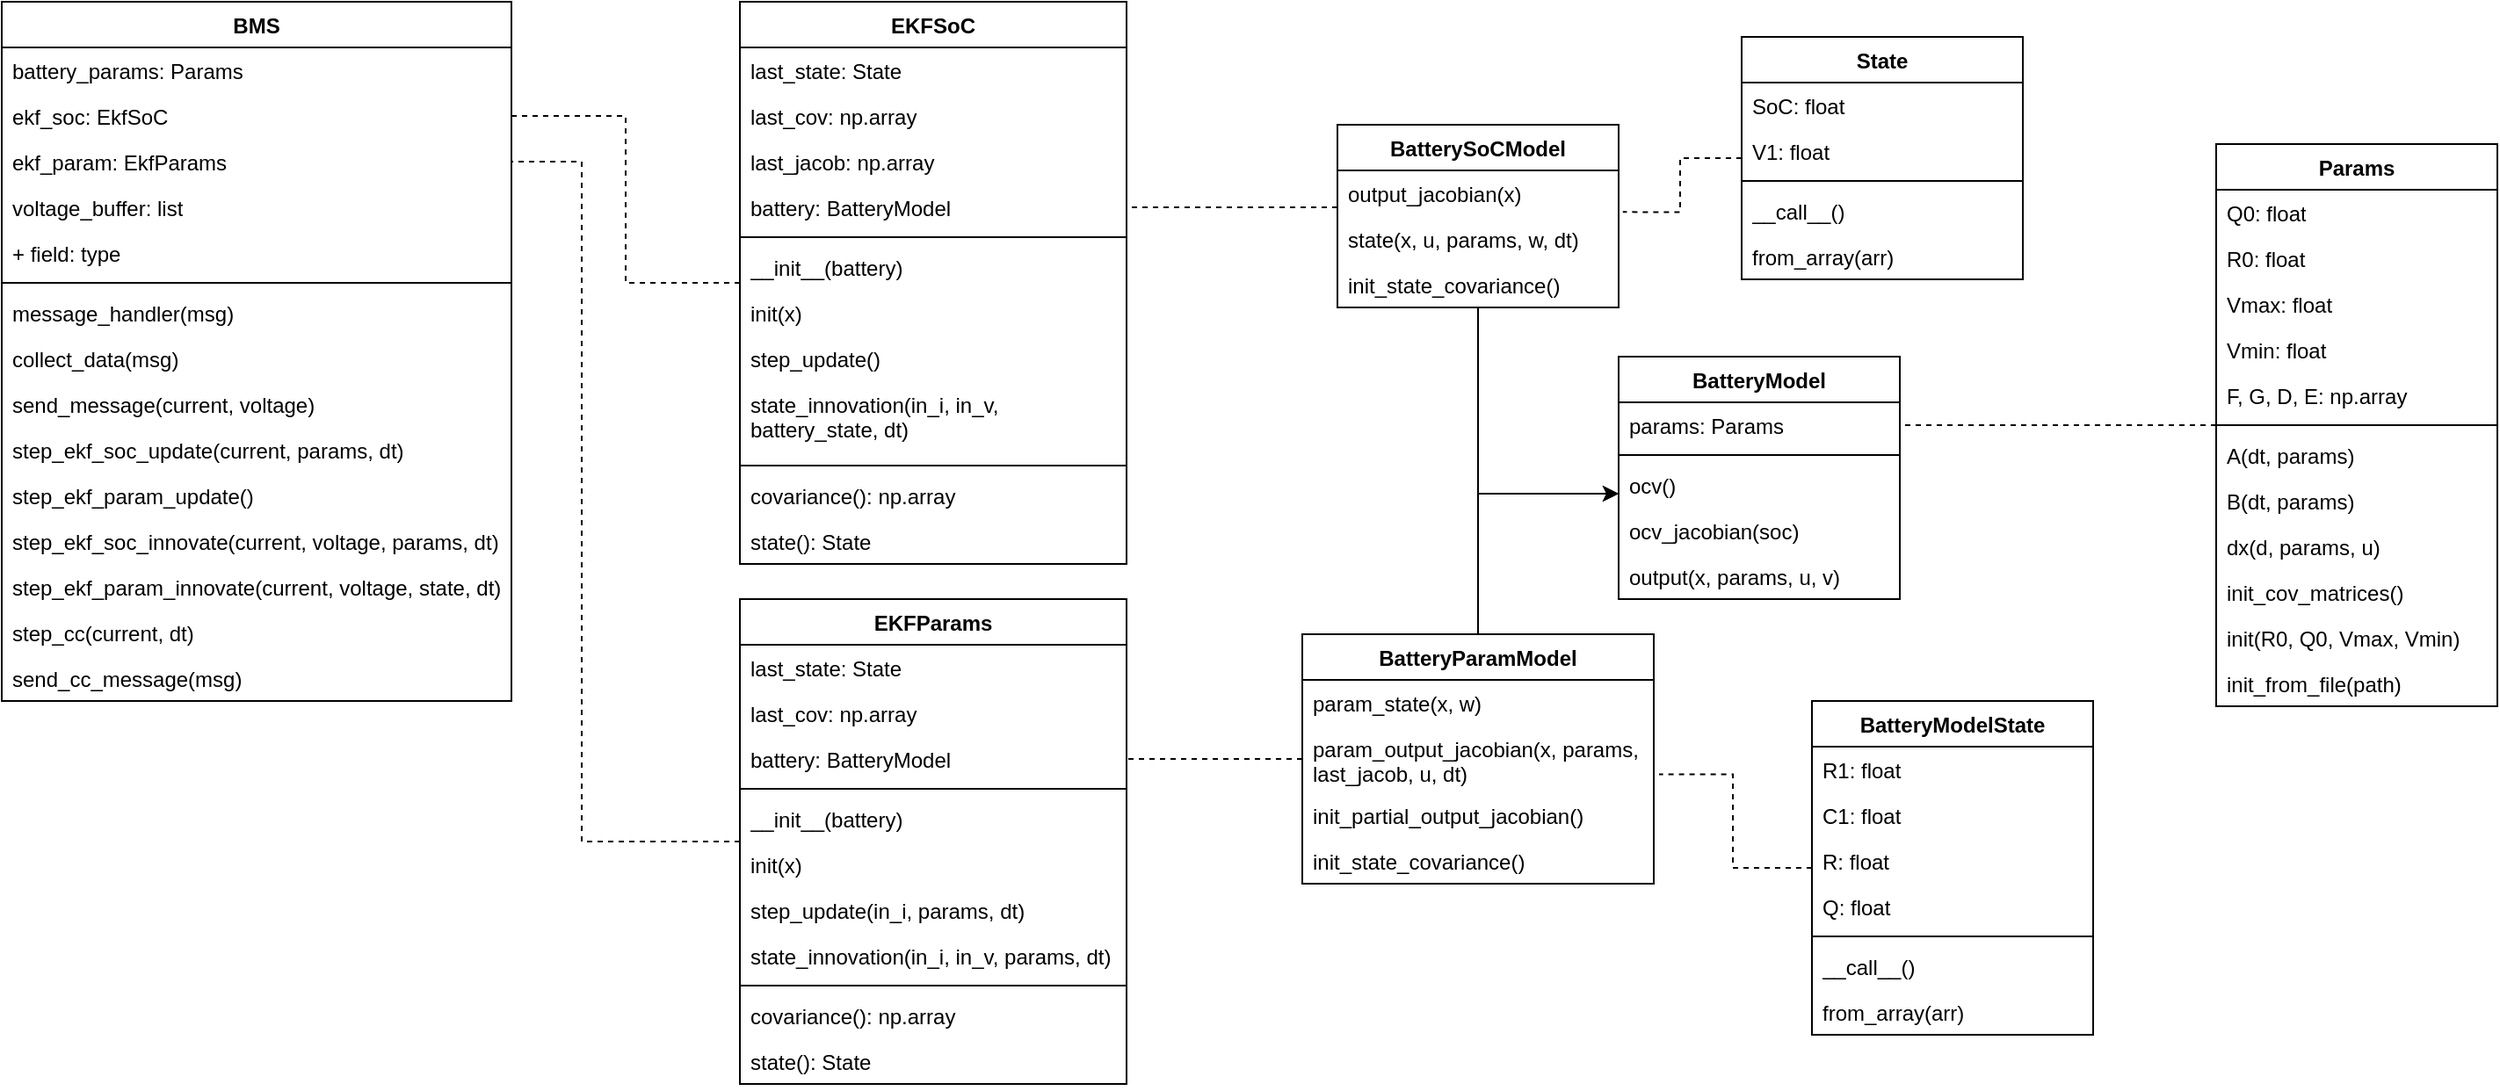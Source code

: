 <mxfile version="26.2.14">
  <diagram name="Page-1" id="fJoLSbzVzuPyjXQjWMMF">
    <mxGraphModel dx="1795" dy="1295" grid="1" gridSize="10" guides="1" tooltips="1" connect="1" arrows="1" fold="1" page="1" pageScale="1" pageWidth="850" pageHeight="1100" math="0" shadow="0">
      <root>
        <mxCell id="0" />
        <mxCell id="1" parent="0" />
        <mxCell id="P4MXg1x9MRBBALhOZFrp-12" value="BMS" style="swimlane;fontStyle=1;align=center;verticalAlign=top;childLayout=stackLayout;horizontal=1;startSize=26;horizontalStack=0;resizeParent=1;resizeParentMax=0;resizeLast=0;collapsible=1;marginBottom=0;whiteSpace=wrap;html=1;" vertex="1" parent="1">
          <mxGeometry x="40" y="40" width="290" height="398" as="geometry" />
        </mxCell>
        <mxCell id="P4MXg1x9MRBBALhOZFrp-13" value="battery_params: Params" style="text;strokeColor=none;fillColor=none;align=left;verticalAlign=top;spacingLeft=4;spacingRight=4;overflow=hidden;rotatable=0;points=[[0,0.5],[1,0.5]];portConstraint=eastwest;whiteSpace=wrap;html=1;" vertex="1" parent="P4MXg1x9MRBBALhOZFrp-12">
          <mxGeometry y="26" width="290" height="26" as="geometry" />
        </mxCell>
        <mxCell id="P4MXg1x9MRBBALhOZFrp-23" value="ekf_soc: EkfSoC" style="text;strokeColor=none;fillColor=none;align=left;verticalAlign=top;spacingLeft=4;spacingRight=4;overflow=hidden;rotatable=0;points=[[0,0.5],[1,0.5]];portConstraint=eastwest;whiteSpace=wrap;html=1;" vertex="1" parent="P4MXg1x9MRBBALhOZFrp-12">
          <mxGeometry y="52" width="290" height="26" as="geometry" />
        </mxCell>
        <mxCell id="P4MXg1x9MRBBALhOZFrp-22" value="ekf_param: EkfParams" style="text;strokeColor=none;fillColor=none;align=left;verticalAlign=top;spacingLeft=4;spacingRight=4;overflow=hidden;rotatable=0;points=[[0,0.5],[1,0.5]];portConstraint=eastwest;whiteSpace=wrap;html=1;" vertex="1" parent="P4MXg1x9MRBBALhOZFrp-12">
          <mxGeometry y="78" width="290" height="26" as="geometry" />
        </mxCell>
        <mxCell id="P4MXg1x9MRBBALhOZFrp-24" value="voltage_buffer: list" style="text;strokeColor=none;fillColor=none;align=left;verticalAlign=top;spacingLeft=4;spacingRight=4;overflow=hidden;rotatable=0;points=[[0,0.5],[1,0.5]];portConstraint=eastwest;whiteSpace=wrap;html=1;" vertex="1" parent="P4MXg1x9MRBBALhOZFrp-12">
          <mxGeometry y="104" width="290" height="26" as="geometry" />
        </mxCell>
        <mxCell id="P4MXg1x9MRBBALhOZFrp-25" value="+ field: type" style="text;strokeColor=none;fillColor=none;align=left;verticalAlign=top;spacingLeft=4;spacingRight=4;overflow=hidden;rotatable=0;points=[[0,0.5],[1,0.5]];portConstraint=eastwest;whiteSpace=wrap;html=1;" vertex="1" parent="P4MXg1x9MRBBALhOZFrp-12">
          <mxGeometry y="130" width="290" height="26" as="geometry" />
        </mxCell>
        <mxCell id="P4MXg1x9MRBBALhOZFrp-14" value="" style="line;strokeWidth=1;fillColor=none;align=left;verticalAlign=middle;spacingTop=-1;spacingLeft=3;spacingRight=3;rotatable=0;labelPosition=right;points=[];portConstraint=eastwest;strokeColor=inherit;" vertex="1" parent="P4MXg1x9MRBBALhOZFrp-12">
          <mxGeometry y="156" width="290" height="8" as="geometry" />
        </mxCell>
        <mxCell id="P4MXg1x9MRBBALhOZFrp-15" value="message_handler(msg) " style="text;strokeColor=none;fillColor=none;align=left;verticalAlign=top;spacingLeft=4;spacingRight=4;overflow=hidden;rotatable=0;points=[[0,0.5],[1,0.5]];portConstraint=eastwest;whiteSpace=wrap;html=1;" vertex="1" parent="P4MXg1x9MRBBALhOZFrp-12">
          <mxGeometry y="164" width="290" height="26" as="geometry" />
        </mxCell>
        <mxCell id="P4MXg1x9MRBBALhOZFrp-16" value="collect_data(msg)" style="text;strokeColor=none;fillColor=none;align=left;verticalAlign=top;spacingLeft=4;spacingRight=4;overflow=hidden;rotatable=0;points=[[0,0.5],[1,0.5]];portConstraint=eastwest;whiteSpace=wrap;html=1;" vertex="1" parent="P4MXg1x9MRBBALhOZFrp-12">
          <mxGeometry y="190" width="290" height="26" as="geometry" />
        </mxCell>
        <mxCell id="P4MXg1x9MRBBALhOZFrp-17" value="send_message(current, voltage)" style="text;strokeColor=none;fillColor=none;align=left;verticalAlign=top;spacingLeft=4;spacingRight=4;overflow=hidden;rotatable=0;points=[[0,0.5],[1,0.5]];portConstraint=eastwest;whiteSpace=wrap;html=1;" vertex="1" parent="P4MXg1x9MRBBALhOZFrp-12">
          <mxGeometry y="216" width="290" height="26" as="geometry" />
        </mxCell>
        <mxCell id="P4MXg1x9MRBBALhOZFrp-18" value="step_ekf_soc_update(current, params, dt)" style="text;strokeColor=none;fillColor=none;align=left;verticalAlign=top;spacingLeft=4;spacingRight=4;overflow=hidden;rotatable=0;points=[[0,0.5],[1,0.5]];portConstraint=eastwest;whiteSpace=wrap;html=1;" vertex="1" parent="P4MXg1x9MRBBALhOZFrp-12">
          <mxGeometry y="242" width="290" height="26" as="geometry" />
        </mxCell>
        <mxCell id="P4MXg1x9MRBBALhOZFrp-26" value="step_ekf_param_update()" style="text;strokeColor=none;fillColor=none;align=left;verticalAlign=top;spacingLeft=4;spacingRight=4;overflow=hidden;rotatable=0;points=[[0,0.5],[1,0.5]];portConstraint=eastwest;whiteSpace=wrap;html=1;" vertex="1" parent="P4MXg1x9MRBBALhOZFrp-12">
          <mxGeometry y="268" width="290" height="26" as="geometry" />
        </mxCell>
        <mxCell id="P4MXg1x9MRBBALhOZFrp-27" value="step_ekf_soc_innovate(current, voltage, params, dt)" style="text;strokeColor=none;fillColor=none;align=left;verticalAlign=top;spacingLeft=4;spacingRight=4;overflow=hidden;rotatable=0;points=[[0,0.5],[1,0.5]];portConstraint=eastwest;whiteSpace=wrap;html=1;" vertex="1" parent="P4MXg1x9MRBBALhOZFrp-12">
          <mxGeometry y="294" width="290" height="26" as="geometry" />
        </mxCell>
        <mxCell id="P4MXg1x9MRBBALhOZFrp-28" value="step_ekf_param_innovate(current, voltage, state, dt)" style="text;strokeColor=none;fillColor=none;align=left;verticalAlign=top;spacingLeft=4;spacingRight=4;overflow=hidden;rotatable=0;points=[[0,0.5],[1,0.5]];portConstraint=eastwest;whiteSpace=wrap;html=1;" vertex="1" parent="P4MXg1x9MRBBALhOZFrp-12">
          <mxGeometry y="320" width="290" height="26" as="geometry" />
        </mxCell>
        <mxCell id="P4MXg1x9MRBBALhOZFrp-29" value="step_cc(current, dt)" style="text;strokeColor=none;fillColor=none;align=left;verticalAlign=top;spacingLeft=4;spacingRight=4;overflow=hidden;rotatable=0;points=[[0,0.5],[1,0.5]];portConstraint=eastwest;whiteSpace=wrap;html=1;" vertex="1" parent="P4MXg1x9MRBBALhOZFrp-12">
          <mxGeometry y="346" width="290" height="26" as="geometry" />
        </mxCell>
        <mxCell id="P4MXg1x9MRBBALhOZFrp-30" value="send_cc_message(msg)" style="text;strokeColor=none;fillColor=none;align=left;verticalAlign=top;spacingLeft=4;spacingRight=4;overflow=hidden;rotatable=0;points=[[0,0.5],[1,0.5]];portConstraint=eastwest;whiteSpace=wrap;html=1;" vertex="1" parent="P4MXg1x9MRBBALhOZFrp-12">
          <mxGeometry y="372" width="290" height="26" as="geometry" />
        </mxCell>
        <mxCell id="P4MXg1x9MRBBALhOZFrp-132" style="edgeStyle=orthogonalEdgeStyle;rounded=0;orthogonalLoop=1;jettySize=auto;html=1;entryX=1;entryY=0.5;entryDx=0;entryDy=0;endArrow=none;startFill=0;dashed=1;" edge="1" parent="1" source="P4MXg1x9MRBBALhOZFrp-31" target="P4MXg1x9MRBBALhOZFrp-22">
          <mxGeometry relative="1" as="geometry">
            <Array as="points">
              <mxPoint x="370" y="518" />
              <mxPoint x="370" y="131" />
            </Array>
          </mxGeometry>
        </mxCell>
        <mxCell id="P4MXg1x9MRBBALhOZFrp-31" value="EKFParams" style="swimlane;fontStyle=1;align=center;verticalAlign=top;childLayout=stackLayout;horizontal=1;startSize=26;horizontalStack=0;resizeParent=1;resizeParentMax=0;resizeLast=0;collapsible=1;marginBottom=0;whiteSpace=wrap;html=1;" vertex="1" parent="1">
          <mxGeometry x="460" y="380" width="220" height="276" as="geometry" />
        </mxCell>
        <mxCell id="P4MXg1x9MRBBALhOZFrp-32" value="last_state: State" style="text;strokeColor=none;fillColor=none;align=left;verticalAlign=top;spacingLeft=4;spacingRight=4;overflow=hidden;rotatable=0;points=[[0,0.5],[1,0.5]];portConstraint=eastwest;whiteSpace=wrap;html=1;" vertex="1" parent="P4MXg1x9MRBBALhOZFrp-31">
          <mxGeometry y="26" width="220" height="26" as="geometry" />
        </mxCell>
        <mxCell id="P4MXg1x9MRBBALhOZFrp-35" value="last_cov: np.array" style="text;strokeColor=none;fillColor=none;align=left;verticalAlign=top;spacingLeft=4;spacingRight=4;overflow=hidden;rotatable=0;points=[[0,0.5],[1,0.5]];portConstraint=eastwest;whiteSpace=wrap;html=1;" vertex="1" parent="P4MXg1x9MRBBALhOZFrp-31">
          <mxGeometry y="52" width="220" height="26" as="geometry" />
        </mxCell>
        <mxCell id="P4MXg1x9MRBBALhOZFrp-37" value="battery: BatteryModel" style="text;strokeColor=none;fillColor=none;align=left;verticalAlign=top;spacingLeft=4;spacingRight=4;overflow=hidden;rotatable=0;points=[[0,0.5],[1,0.5]];portConstraint=eastwest;whiteSpace=wrap;html=1;" vertex="1" parent="P4MXg1x9MRBBALhOZFrp-31">
          <mxGeometry y="78" width="220" height="26" as="geometry" />
        </mxCell>
        <mxCell id="P4MXg1x9MRBBALhOZFrp-33" value="" style="line;strokeWidth=1;fillColor=none;align=left;verticalAlign=middle;spacingTop=-1;spacingLeft=3;spacingRight=3;rotatable=0;labelPosition=right;points=[];portConstraint=eastwest;strokeColor=inherit;" vertex="1" parent="P4MXg1x9MRBBALhOZFrp-31">
          <mxGeometry y="104" width="220" height="8" as="geometry" />
        </mxCell>
        <mxCell id="P4MXg1x9MRBBALhOZFrp-34" value="__init__(battery)" style="text;strokeColor=none;fillColor=none;align=left;verticalAlign=top;spacingLeft=4;spacingRight=4;overflow=hidden;rotatable=0;points=[[0,0.5],[1,0.5]];portConstraint=eastwest;whiteSpace=wrap;html=1;" vertex="1" parent="P4MXg1x9MRBBALhOZFrp-31">
          <mxGeometry y="112" width="220" height="26" as="geometry" />
        </mxCell>
        <mxCell id="P4MXg1x9MRBBALhOZFrp-38" value="init(x)" style="text;strokeColor=none;fillColor=none;align=left;verticalAlign=top;spacingLeft=4;spacingRight=4;overflow=hidden;rotatable=0;points=[[0,0.5],[1,0.5]];portConstraint=eastwest;whiteSpace=wrap;html=1;" vertex="1" parent="P4MXg1x9MRBBALhOZFrp-31">
          <mxGeometry y="138" width="220" height="26" as="geometry" />
        </mxCell>
        <mxCell id="P4MXg1x9MRBBALhOZFrp-39" value="step_update(in_i, params, dt) " style="text;strokeColor=none;fillColor=none;align=left;verticalAlign=top;spacingLeft=4;spacingRight=4;overflow=hidden;rotatable=0;points=[[0,0.5],[1,0.5]];portConstraint=eastwest;whiteSpace=wrap;html=1;" vertex="1" parent="P4MXg1x9MRBBALhOZFrp-31">
          <mxGeometry y="164" width="220" height="26" as="geometry" />
        </mxCell>
        <mxCell id="P4MXg1x9MRBBALhOZFrp-40" value="state_innovation(in_i, in_v, params, dt)" style="text;strokeColor=none;fillColor=none;align=left;verticalAlign=top;spacingLeft=4;spacingRight=4;overflow=hidden;rotatable=0;points=[[0,0.5],[1,0.5]];portConstraint=eastwest;whiteSpace=wrap;html=1;" vertex="1" parent="P4MXg1x9MRBBALhOZFrp-31">
          <mxGeometry y="190" width="220" height="26" as="geometry" />
        </mxCell>
        <mxCell id="P4MXg1x9MRBBALhOZFrp-51" value="" style="line;strokeWidth=1;fillColor=none;align=left;verticalAlign=middle;spacingTop=-1;spacingLeft=3;spacingRight=3;rotatable=0;labelPosition=right;points=[];portConstraint=eastwest;strokeColor=inherit;" vertex="1" parent="P4MXg1x9MRBBALhOZFrp-31">
          <mxGeometry y="216" width="220" height="8" as="geometry" />
        </mxCell>
        <mxCell id="P4MXg1x9MRBBALhOZFrp-52" value="covariance(): np.array" style="text;strokeColor=none;fillColor=none;align=left;verticalAlign=top;spacingLeft=4;spacingRight=4;overflow=hidden;rotatable=0;points=[[0,0.5],[1,0.5]];portConstraint=eastwest;whiteSpace=wrap;html=1;" vertex="1" parent="P4MXg1x9MRBBALhOZFrp-31">
          <mxGeometry y="224" width="220" height="26" as="geometry" />
        </mxCell>
        <mxCell id="P4MXg1x9MRBBALhOZFrp-53" value="state(): State" style="text;strokeColor=none;fillColor=none;align=left;verticalAlign=top;spacingLeft=4;spacingRight=4;overflow=hidden;rotatable=0;points=[[0,0.5],[1,0.5]];portConstraint=eastwest;whiteSpace=wrap;html=1;" vertex="1" parent="P4MXg1x9MRBBALhOZFrp-31">
          <mxGeometry y="250" width="220" height="26" as="geometry" />
        </mxCell>
        <mxCell id="P4MXg1x9MRBBALhOZFrp-131" style="edgeStyle=orthogonalEdgeStyle;rounded=0;orthogonalLoop=1;jettySize=auto;html=1;endArrow=none;startFill=0;dashed=1;" edge="1" parent="1" source="P4MXg1x9MRBBALhOZFrp-54" target="P4MXg1x9MRBBALhOZFrp-23">
          <mxGeometry relative="1" as="geometry" />
        </mxCell>
        <mxCell id="P4MXg1x9MRBBALhOZFrp-54" value="EKFSoC" style="swimlane;fontStyle=1;align=center;verticalAlign=top;childLayout=stackLayout;horizontal=1;startSize=26;horizontalStack=0;resizeParent=1;resizeParentMax=0;resizeLast=0;collapsible=1;marginBottom=0;whiteSpace=wrap;html=1;" vertex="1" parent="1">
          <mxGeometry x="460" y="40" width="220" height="320" as="geometry" />
        </mxCell>
        <mxCell id="P4MXg1x9MRBBALhOZFrp-55" value="last_state: State" style="text;strokeColor=none;fillColor=none;align=left;verticalAlign=top;spacingLeft=4;spacingRight=4;overflow=hidden;rotatable=0;points=[[0,0.5],[1,0.5]];portConstraint=eastwest;whiteSpace=wrap;html=1;" vertex="1" parent="P4MXg1x9MRBBALhOZFrp-54">
          <mxGeometry y="26" width="220" height="26" as="geometry" />
        </mxCell>
        <mxCell id="P4MXg1x9MRBBALhOZFrp-56" value="last_cov: np.array" style="text;strokeColor=none;fillColor=none;align=left;verticalAlign=top;spacingLeft=4;spacingRight=4;overflow=hidden;rotatable=0;points=[[0,0.5],[1,0.5]];portConstraint=eastwest;whiteSpace=wrap;html=1;" vertex="1" parent="P4MXg1x9MRBBALhOZFrp-54">
          <mxGeometry y="52" width="220" height="26" as="geometry" />
        </mxCell>
        <mxCell id="P4MXg1x9MRBBALhOZFrp-66" value="last_jacob: np.array" style="text;strokeColor=none;fillColor=none;align=left;verticalAlign=top;spacingLeft=4;spacingRight=4;overflow=hidden;rotatable=0;points=[[0,0.5],[1,0.5]];portConstraint=eastwest;whiteSpace=wrap;html=1;" vertex="1" parent="P4MXg1x9MRBBALhOZFrp-54">
          <mxGeometry y="78" width="220" height="26" as="geometry" />
        </mxCell>
        <mxCell id="P4MXg1x9MRBBALhOZFrp-57" value="battery: BatteryModel" style="text;strokeColor=none;fillColor=none;align=left;verticalAlign=top;spacingLeft=4;spacingRight=4;overflow=hidden;rotatable=0;points=[[0,0.5],[1,0.5]];portConstraint=eastwest;whiteSpace=wrap;html=1;" vertex="1" parent="P4MXg1x9MRBBALhOZFrp-54">
          <mxGeometry y="104" width="220" height="26" as="geometry" />
        </mxCell>
        <mxCell id="P4MXg1x9MRBBALhOZFrp-58" value="" style="line;strokeWidth=1;fillColor=none;align=left;verticalAlign=middle;spacingTop=-1;spacingLeft=3;spacingRight=3;rotatable=0;labelPosition=right;points=[];portConstraint=eastwest;strokeColor=inherit;" vertex="1" parent="P4MXg1x9MRBBALhOZFrp-54">
          <mxGeometry y="130" width="220" height="8" as="geometry" />
        </mxCell>
        <mxCell id="P4MXg1x9MRBBALhOZFrp-59" value="__init__(battery)" style="text;strokeColor=none;fillColor=none;align=left;verticalAlign=top;spacingLeft=4;spacingRight=4;overflow=hidden;rotatable=0;points=[[0,0.5],[1,0.5]];portConstraint=eastwest;whiteSpace=wrap;html=1;" vertex="1" parent="P4MXg1x9MRBBALhOZFrp-54">
          <mxGeometry y="138" width="220" height="26" as="geometry" />
        </mxCell>
        <mxCell id="P4MXg1x9MRBBALhOZFrp-60" value="init(x)" style="text;strokeColor=none;fillColor=none;align=left;verticalAlign=top;spacingLeft=4;spacingRight=4;overflow=hidden;rotatable=0;points=[[0,0.5],[1,0.5]];portConstraint=eastwest;whiteSpace=wrap;html=1;" vertex="1" parent="P4MXg1x9MRBBALhOZFrp-54">
          <mxGeometry y="164" width="220" height="26" as="geometry" />
        </mxCell>
        <mxCell id="P4MXg1x9MRBBALhOZFrp-61" value="step_update() " style="text;strokeColor=none;fillColor=none;align=left;verticalAlign=top;spacingLeft=4;spacingRight=4;overflow=hidden;rotatable=0;points=[[0,0.5],[1,0.5]];portConstraint=eastwest;whiteSpace=wrap;html=1;" vertex="1" parent="P4MXg1x9MRBBALhOZFrp-54">
          <mxGeometry y="190" width="220" height="26" as="geometry" />
        </mxCell>
        <mxCell id="P4MXg1x9MRBBALhOZFrp-62" value="state_innovation(in_i, in_v, battery_state, dt)" style="text;strokeColor=none;fillColor=none;align=left;verticalAlign=top;spacingLeft=4;spacingRight=4;overflow=hidden;rotatable=0;points=[[0,0.5],[1,0.5]];portConstraint=eastwest;whiteSpace=wrap;html=1;" vertex="1" parent="P4MXg1x9MRBBALhOZFrp-54">
          <mxGeometry y="216" width="220" height="44" as="geometry" />
        </mxCell>
        <mxCell id="P4MXg1x9MRBBALhOZFrp-63" value="" style="line;strokeWidth=1;fillColor=none;align=left;verticalAlign=middle;spacingTop=-1;spacingLeft=3;spacingRight=3;rotatable=0;labelPosition=right;points=[];portConstraint=eastwest;strokeColor=inherit;" vertex="1" parent="P4MXg1x9MRBBALhOZFrp-54">
          <mxGeometry y="260" width="220" height="8" as="geometry" />
        </mxCell>
        <mxCell id="P4MXg1x9MRBBALhOZFrp-64" value="covariance(): np.array" style="text;strokeColor=none;fillColor=none;align=left;verticalAlign=top;spacingLeft=4;spacingRight=4;overflow=hidden;rotatable=0;points=[[0,0.5],[1,0.5]];portConstraint=eastwest;whiteSpace=wrap;html=1;" vertex="1" parent="P4MXg1x9MRBBALhOZFrp-54">
          <mxGeometry y="268" width="220" height="26" as="geometry" />
        </mxCell>
        <mxCell id="P4MXg1x9MRBBALhOZFrp-65" value="state(): State" style="text;strokeColor=none;fillColor=none;align=left;verticalAlign=top;spacingLeft=4;spacingRight=4;overflow=hidden;rotatable=0;points=[[0,0.5],[1,0.5]];portConstraint=eastwest;whiteSpace=wrap;html=1;" vertex="1" parent="P4MXg1x9MRBBALhOZFrp-54">
          <mxGeometry y="294" width="220" height="26" as="geometry" />
        </mxCell>
        <mxCell id="P4MXg1x9MRBBALhOZFrp-135" style="edgeStyle=orthogonalEdgeStyle;rounded=0;orthogonalLoop=1;jettySize=auto;html=1;entryX=1;entryY=0.5;entryDx=0;entryDy=0;dashed=1;endArrow=none;startFill=0;" edge="1" parent="1" source="P4MXg1x9MRBBALhOZFrp-67" target="P4MXg1x9MRBBALhOZFrp-57">
          <mxGeometry relative="1" as="geometry">
            <Array as="points">
              <mxPoint x="850" y="157" />
              <mxPoint x="850" y="157" />
            </Array>
          </mxGeometry>
        </mxCell>
        <mxCell id="P4MXg1x9MRBBALhOZFrp-67" value="BatterySoCModel" style="swimlane;fontStyle=1;align=center;verticalAlign=top;childLayout=stackLayout;horizontal=1;startSize=26;horizontalStack=0;resizeParent=1;resizeParentMax=0;resizeLast=0;collapsible=1;marginBottom=0;whiteSpace=wrap;html=1;" vertex="1" parent="1">
          <mxGeometry x="800" y="110" width="160" height="104" as="geometry" />
        </mxCell>
        <mxCell id="P4MXg1x9MRBBALhOZFrp-73" value="output_jacobian(x)" style="text;strokeColor=none;fillColor=none;align=left;verticalAlign=top;spacingLeft=4;spacingRight=4;overflow=hidden;rotatable=0;points=[[0,0.5],[1,0.5]];portConstraint=eastwest;whiteSpace=wrap;html=1;" vertex="1" parent="P4MXg1x9MRBBALhOZFrp-67">
          <mxGeometry y="26" width="160" height="26" as="geometry" />
        </mxCell>
        <mxCell id="P4MXg1x9MRBBALhOZFrp-74" value="state(x, u, params, w, dt)" style="text;strokeColor=none;fillColor=none;align=left;verticalAlign=top;spacingLeft=4;spacingRight=4;overflow=hidden;rotatable=0;points=[[0,0.5],[1,0.5]];portConstraint=eastwest;whiteSpace=wrap;html=1;" vertex="1" parent="P4MXg1x9MRBBALhOZFrp-67">
          <mxGeometry y="52" width="160" height="26" as="geometry" />
        </mxCell>
        <mxCell id="P4MXg1x9MRBBALhOZFrp-75" value="init_state_covariance()" style="text;strokeColor=none;fillColor=none;align=left;verticalAlign=top;spacingLeft=4;spacingRight=4;overflow=hidden;rotatable=0;points=[[0,0.5],[1,0.5]];portConstraint=eastwest;whiteSpace=wrap;html=1;" vertex="1" parent="P4MXg1x9MRBBALhOZFrp-67">
          <mxGeometry y="78" width="160" height="26" as="geometry" />
        </mxCell>
        <mxCell id="P4MXg1x9MRBBALhOZFrp-77" value="BatteryParamModel" style="swimlane;fontStyle=1;align=center;verticalAlign=top;childLayout=stackLayout;horizontal=1;startSize=26;horizontalStack=0;resizeParent=1;resizeParentMax=0;resizeLast=0;collapsible=1;marginBottom=0;whiteSpace=wrap;html=1;" vertex="1" parent="1">
          <mxGeometry x="780" y="400" width="200" height="142" as="geometry" />
        </mxCell>
        <mxCell id="P4MXg1x9MRBBALhOZFrp-80" value="param_state(x, w)" style="text;strokeColor=none;fillColor=none;align=left;verticalAlign=top;spacingLeft=4;spacingRight=4;overflow=hidden;rotatable=0;points=[[0,0.5],[1,0.5]];portConstraint=eastwest;whiteSpace=wrap;html=1;" vertex="1" parent="P4MXg1x9MRBBALhOZFrp-77">
          <mxGeometry y="26" width="200" height="26" as="geometry" />
        </mxCell>
        <mxCell id="P4MXg1x9MRBBALhOZFrp-81" value="param_output_jacobian(x, params, last_jacob, u, dt)" style="text;strokeColor=none;fillColor=none;align=left;verticalAlign=top;spacingLeft=4;spacingRight=4;overflow=hidden;rotatable=0;points=[[0,0.5],[1,0.5]];portConstraint=eastwest;whiteSpace=wrap;html=1;" vertex="1" parent="P4MXg1x9MRBBALhOZFrp-77">
          <mxGeometry y="52" width="200" height="38" as="geometry" />
        </mxCell>
        <mxCell id="P4MXg1x9MRBBALhOZFrp-85" value="init_partial_output_jacobian()" style="text;strokeColor=none;fillColor=none;align=left;verticalAlign=top;spacingLeft=4;spacingRight=4;overflow=hidden;rotatable=0;points=[[0,0.5],[1,0.5]];portConstraint=eastwest;whiteSpace=wrap;html=1;" vertex="1" parent="P4MXg1x9MRBBALhOZFrp-77">
          <mxGeometry y="90" width="200" height="26" as="geometry" />
        </mxCell>
        <mxCell id="P4MXg1x9MRBBALhOZFrp-86" value="init_state_covariance()" style="text;strokeColor=none;fillColor=none;align=left;verticalAlign=top;spacingLeft=4;spacingRight=4;overflow=hidden;rotatable=0;points=[[0,0.5],[1,0.5]];portConstraint=eastwest;whiteSpace=wrap;html=1;" vertex="1" parent="P4MXg1x9MRBBALhOZFrp-77">
          <mxGeometry y="116" width="200" height="26" as="geometry" />
        </mxCell>
        <mxCell id="P4MXg1x9MRBBALhOZFrp-138" style="edgeStyle=orthogonalEdgeStyle;rounded=0;orthogonalLoop=1;jettySize=auto;html=1;endArrow=none;endFill=1;startFill=1;startArrow=classic;" edge="1" parent="1" source="P4MXg1x9MRBBALhOZFrp-87" target="P4MXg1x9MRBBALhOZFrp-67">
          <mxGeometry relative="1" as="geometry">
            <Array as="points">
              <mxPoint x="880" y="320" />
            </Array>
          </mxGeometry>
        </mxCell>
        <mxCell id="P4MXg1x9MRBBALhOZFrp-139" style="edgeStyle=orthogonalEdgeStyle;rounded=0;orthogonalLoop=1;jettySize=auto;html=1;entryX=0.5;entryY=0;entryDx=0;entryDy=0;endArrow=none;startFill=1;startArrow=classic;" edge="1" parent="1" source="P4MXg1x9MRBBALhOZFrp-87" target="P4MXg1x9MRBBALhOZFrp-77">
          <mxGeometry relative="1" as="geometry">
            <Array as="points">
              <mxPoint x="880" y="320" />
            </Array>
          </mxGeometry>
        </mxCell>
        <mxCell id="P4MXg1x9MRBBALhOZFrp-87" value="BatteryModel" style="swimlane;fontStyle=1;align=center;verticalAlign=top;childLayout=stackLayout;horizontal=1;startSize=26;horizontalStack=0;resizeParent=1;resizeParentMax=0;resizeLast=0;collapsible=1;marginBottom=0;whiteSpace=wrap;html=1;" vertex="1" parent="1">
          <mxGeometry x="960" y="242" width="160" height="138" as="geometry" />
        </mxCell>
        <mxCell id="P4MXg1x9MRBBALhOZFrp-88" value="params: Params" style="text;strokeColor=none;fillColor=none;align=left;verticalAlign=top;spacingLeft=4;spacingRight=4;overflow=hidden;rotatable=0;points=[[0,0.5],[1,0.5]];portConstraint=eastwest;whiteSpace=wrap;html=1;" vertex="1" parent="P4MXg1x9MRBBALhOZFrp-87">
          <mxGeometry y="26" width="160" height="26" as="geometry" />
        </mxCell>
        <mxCell id="P4MXg1x9MRBBALhOZFrp-89" value="" style="line;strokeWidth=1;fillColor=none;align=left;verticalAlign=middle;spacingTop=-1;spacingLeft=3;spacingRight=3;rotatable=0;labelPosition=right;points=[];portConstraint=eastwest;strokeColor=inherit;" vertex="1" parent="P4MXg1x9MRBBALhOZFrp-87">
          <mxGeometry y="52" width="160" height="8" as="geometry" />
        </mxCell>
        <mxCell id="P4MXg1x9MRBBALhOZFrp-90" value="ocv()" style="text;strokeColor=none;fillColor=none;align=left;verticalAlign=top;spacingLeft=4;spacingRight=4;overflow=hidden;rotatable=0;points=[[0,0.5],[1,0.5]];portConstraint=eastwest;whiteSpace=wrap;html=1;" vertex="1" parent="P4MXg1x9MRBBALhOZFrp-87">
          <mxGeometry y="60" width="160" height="26" as="geometry" />
        </mxCell>
        <mxCell id="P4MXg1x9MRBBALhOZFrp-91" value="ocv_jacobian(soc)" style="text;strokeColor=none;fillColor=none;align=left;verticalAlign=top;spacingLeft=4;spacingRight=4;overflow=hidden;rotatable=0;points=[[0,0.5],[1,0.5]];portConstraint=eastwest;whiteSpace=wrap;html=1;" vertex="1" parent="P4MXg1x9MRBBALhOZFrp-87">
          <mxGeometry y="86" width="160" height="26" as="geometry" />
        </mxCell>
        <mxCell id="P4MXg1x9MRBBALhOZFrp-92" value="output(x, params, u, v)" style="text;strokeColor=none;fillColor=none;align=left;verticalAlign=top;spacingLeft=4;spacingRight=4;overflow=hidden;rotatable=0;points=[[0,0.5],[1,0.5]];portConstraint=eastwest;whiteSpace=wrap;html=1;" vertex="1" parent="P4MXg1x9MRBBALhOZFrp-87">
          <mxGeometry y="112" width="160" height="26" as="geometry" />
        </mxCell>
        <mxCell id="P4MXg1x9MRBBALhOZFrp-96" value="State" style="swimlane;fontStyle=1;align=center;verticalAlign=top;childLayout=stackLayout;horizontal=1;startSize=26;horizontalStack=0;resizeParent=1;resizeParentMax=0;resizeLast=0;collapsible=1;marginBottom=0;whiteSpace=wrap;html=1;" vertex="1" parent="1">
          <mxGeometry x="1030" y="60" width="160" height="138" as="geometry" />
        </mxCell>
        <mxCell id="P4MXg1x9MRBBALhOZFrp-97" value="SoC: float" style="text;strokeColor=none;fillColor=none;align=left;verticalAlign=top;spacingLeft=4;spacingRight=4;overflow=hidden;rotatable=0;points=[[0,0.5],[1,0.5]];portConstraint=eastwest;whiteSpace=wrap;html=1;" vertex="1" parent="P4MXg1x9MRBBALhOZFrp-96">
          <mxGeometry y="26" width="160" height="26" as="geometry" />
        </mxCell>
        <mxCell id="P4MXg1x9MRBBALhOZFrp-100" value="V1: float" style="text;strokeColor=none;fillColor=none;align=left;verticalAlign=top;spacingLeft=4;spacingRight=4;overflow=hidden;rotatable=0;points=[[0,0.5],[1,0.5]];portConstraint=eastwest;whiteSpace=wrap;html=1;" vertex="1" parent="P4MXg1x9MRBBALhOZFrp-96">
          <mxGeometry y="52" width="160" height="26" as="geometry" />
        </mxCell>
        <mxCell id="P4MXg1x9MRBBALhOZFrp-98" value="" style="line;strokeWidth=1;fillColor=none;align=left;verticalAlign=middle;spacingTop=-1;spacingLeft=3;spacingRight=3;rotatable=0;labelPosition=right;points=[];portConstraint=eastwest;strokeColor=inherit;" vertex="1" parent="P4MXg1x9MRBBALhOZFrp-96">
          <mxGeometry y="78" width="160" height="8" as="geometry" />
        </mxCell>
        <mxCell id="P4MXg1x9MRBBALhOZFrp-99" value="__call__()" style="text;strokeColor=none;fillColor=none;align=left;verticalAlign=top;spacingLeft=4;spacingRight=4;overflow=hidden;rotatable=0;points=[[0,0.5],[1,0.5]];portConstraint=eastwest;whiteSpace=wrap;html=1;" vertex="1" parent="P4MXg1x9MRBBALhOZFrp-96">
          <mxGeometry y="86" width="160" height="26" as="geometry" />
        </mxCell>
        <mxCell id="P4MXg1x9MRBBALhOZFrp-101" value="from_array(arr)" style="text;strokeColor=none;fillColor=none;align=left;verticalAlign=top;spacingLeft=4;spacingRight=4;overflow=hidden;rotatable=0;points=[[0,0.5],[1,0.5]];portConstraint=eastwest;whiteSpace=wrap;html=1;" vertex="1" parent="P4MXg1x9MRBBALhOZFrp-96">
          <mxGeometry y="112" width="160" height="26" as="geometry" />
        </mxCell>
        <mxCell id="P4MXg1x9MRBBALhOZFrp-102" value="BatteryModelState" style="swimlane;fontStyle=1;align=center;verticalAlign=top;childLayout=stackLayout;horizontal=1;startSize=26;horizontalStack=0;resizeParent=1;resizeParentMax=0;resizeLast=0;collapsible=1;marginBottom=0;whiteSpace=wrap;html=1;" vertex="1" parent="1">
          <mxGeometry x="1070" y="438" width="160" height="190" as="geometry" />
        </mxCell>
        <mxCell id="P4MXg1x9MRBBALhOZFrp-103" value="R1: float" style="text;strokeColor=none;fillColor=none;align=left;verticalAlign=top;spacingLeft=4;spacingRight=4;overflow=hidden;rotatable=0;points=[[0,0.5],[1,0.5]];portConstraint=eastwest;whiteSpace=wrap;html=1;" vertex="1" parent="P4MXg1x9MRBBALhOZFrp-102">
          <mxGeometry y="26" width="160" height="26" as="geometry" />
        </mxCell>
        <mxCell id="P4MXg1x9MRBBALhOZFrp-104" value="C1: float" style="text;strokeColor=none;fillColor=none;align=left;verticalAlign=top;spacingLeft=4;spacingRight=4;overflow=hidden;rotatable=0;points=[[0,0.5],[1,0.5]];portConstraint=eastwest;whiteSpace=wrap;html=1;" vertex="1" parent="P4MXg1x9MRBBALhOZFrp-102">
          <mxGeometry y="52" width="160" height="26" as="geometry" />
        </mxCell>
        <mxCell id="P4MXg1x9MRBBALhOZFrp-108" value="R: float" style="text;strokeColor=none;fillColor=none;align=left;verticalAlign=top;spacingLeft=4;spacingRight=4;overflow=hidden;rotatable=0;points=[[0,0.5],[1,0.5]];portConstraint=eastwest;whiteSpace=wrap;html=1;" vertex="1" parent="P4MXg1x9MRBBALhOZFrp-102">
          <mxGeometry y="78" width="160" height="26" as="geometry" />
        </mxCell>
        <mxCell id="P4MXg1x9MRBBALhOZFrp-109" value="Q: float" style="text;strokeColor=none;fillColor=none;align=left;verticalAlign=top;spacingLeft=4;spacingRight=4;overflow=hidden;rotatable=0;points=[[0,0.5],[1,0.5]];portConstraint=eastwest;whiteSpace=wrap;html=1;" vertex="1" parent="P4MXg1x9MRBBALhOZFrp-102">
          <mxGeometry y="104" width="160" height="26" as="geometry" />
        </mxCell>
        <mxCell id="P4MXg1x9MRBBALhOZFrp-105" value="" style="line;strokeWidth=1;fillColor=none;align=left;verticalAlign=middle;spacingTop=-1;spacingLeft=3;spacingRight=3;rotatable=0;labelPosition=right;points=[];portConstraint=eastwest;strokeColor=inherit;" vertex="1" parent="P4MXg1x9MRBBALhOZFrp-102">
          <mxGeometry y="130" width="160" height="8" as="geometry" />
        </mxCell>
        <mxCell id="P4MXg1x9MRBBALhOZFrp-106" value="__call__()" style="text;strokeColor=none;fillColor=none;align=left;verticalAlign=top;spacingLeft=4;spacingRight=4;overflow=hidden;rotatable=0;points=[[0,0.5],[1,0.5]];portConstraint=eastwest;whiteSpace=wrap;html=1;" vertex="1" parent="P4MXg1x9MRBBALhOZFrp-102">
          <mxGeometry y="138" width="160" height="26" as="geometry" />
        </mxCell>
        <mxCell id="P4MXg1x9MRBBALhOZFrp-107" value="from_array(arr)" style="text;strokeColor=none;fillColor=none;align=left;verticalAlign=top;spacingLeft=4;spacingRight=4;overflow=hidden;rotatable=0;points=[[0,0.5],[1,0.5]];portConstraint=eastwest;whiteSpace=wrap;html=1;" vertex="1" parent="P4MXg1x9MRBBALhOZFrp-102">
          <mxGeometry y="164" width="160" height="26" as="geometry" />
        </mxCell>
        <mxCell id="P4MXg1x9MRBBALhOZFrp-142" style="edgeStyle=orthogonalEdgeStyle;rounded=0;orthogonalLoop=1;jettySize=auto;html=1;entryX=1;entryY=0.5;entryDx=0;entryDy=0;endArrow=none;startFill=0;dashed=1;" edge="1" parent="1" source="P4MXg1x9MRBBALhOZFrp-110" target="P4MXg1x9MRBBALhOZFrp-88">
          <mxGeometry relative="1" as="geometry" />
        </mxCell>
        <mxCell id="P4MXg1x9MRBBALhOZFrp-110" value="Params" style="swimlane;fontStyle=1;align=center;verticalAlign=top;childLayout=stackLayout;horizontal=1;startSize=26;horizontalStack=0;resizeParent=1;resizeParentMax=0;resizeLast=0;collapsible=1;marginBottom=0;whiteSpace=wrap;html=1;" vertex="1" parent="1">
          <mxGeometry x="1300" y="121" width="160" height="320" as="geometry" />
        </mxCell>
        <mxCell id="P4MXg1x9MRBBALhOZFrp-111" value="Q0: float" style="text;strokeColor=none;fillColor=none;align=left;verticalAlign=top;spacingLeft=4;spacingRight=4;overflow=hidden;rotatable=0;points=[[0,0.5],[1,0.5]];portConstraint=eastwest;whiteSpace=wrap;html=1;" vertex="1" parent="P4MXg1x9MRBBALhOZFrp-110">
          <mxGeometry y="26" width="160" height="26" as="geometry" />
        </mxCell>
        <mxCell id="P4MXg1x9MRBBALhOZFrp-114" value="R0: float" style="text;strokeColor=none;fillColor=none;align=left;verticalAlign=top;spacingLeft=4;spacingRight=4;overflow=hidden;rotatable=0;points=[[0,0.5],[1,0.5]];portConstraint=eastwest;whiteSpace=wrap;html=1;" vertex="1" parent="P4MXg1x9MRBBALhOZFrp-110">
          <mxGeometry y="52" width="160" height="26" as="geometry" />
        </mxCell>
        <mxCell id="P4MXg1x9MRBBALhOZFrp-122" value="Vmax: float" style="text;strokeColor=none;fillColor=none;align=left;verticalAlign=top;spacingLeft=4;spacingRight=4;overflow=hidden;rotatable=0;points=[[0,0.5],[1,0.5]];portConstraint=eastwest;whiteSpace=wrap;html=1;" vertex="1" parent="P4MXg1x9MRBBALhOZFrp-110">
          <mxGeometry y="78" width="160" height="26" as="geometry" />
        </mxCell>
        <mxCell id="P4MXg1x9MRBBALhOZFrp-121" value="Vmin: float" style="text;strokeColor=none;fillColor=none;align=left;verticalAlign=top;spacingLeft=4;spacingRight=4;overflow=hidden;rotatable=0;points=[[0,0.5],[1,0.5]];portConstraint=eastwest;whiteSpace=wrap;html=1;" vertex="1" parent="P4MXg1x9MRBBALhOZFrp-110">
          <mxGeometry y="104" width="160" height="26" as="geometry" />
        </mxCell>
        <mxCell id="P4MXg1x9MRBBALhOZFrp-119" value="F, G, D, E: np.array" style="text;strokeColor=none;fillColor=none;align=left;verticalAlign=top;spacingLeft=4;spacingRight=4;overflow=hidden;rotatable=0;points=[[0,0.5],[1,0.5]];portConstraint=eastwest;whiteSpace=wrap;html=1;" vertex="1" parent="P4MXg1x9MRBBALhOZFrp-110">
          <mxGeometry y="130" width="160" height="26" as="geometry" />
        </mxCell>
        <mxCell id="P4MXg1x9MRBBALhOZFrp-112" value="" style="line;strokeWidth=1;fillColor=none;align=left;verticalAlign=middle;spacingTop=-1;spacingLeft=3;spacingRight=3;rotatable=0;labelPosition=right;points=[];portConstraint=eastwest;strokeColor=inherit;" vertex="1" parent="P4MXg1x9MRBBALhOZFrp-110">
          <mxGeometry y="156" width="160" height="8" as="geometry" />
        </mxCell>
        <mxCell id="P4MXg1x9MRBBALhOZFrp-113" value="A(dt, params)" style="text;strokeColor=none;fillColor=none;align=left;verticalAlign=top;spacingLeft=4;spacingRight=4;overflow=hidden;rotatable=0;points=[[0,0.5],[1,0.5]];portConstraint=eastwest;whiteSpace=wrap;html=1;" vertex="1" parent="P4MXg1x9MRBBALhOZFrp-110">
          <mxGeometry y="164" width="160" height="26" as="geometry" />
        </mxCell>
        <mxCell id="P4MXg1x9MRBBALhOZFrp-123" value="B(dt, params)" style="text;strokeColor=none;fillColor=none;align=left;verticalAlign=top;spacingLeft=4;spacingRight=4;overflow=hidden;rotatable=0;points=[[0,0.5],[1,0.5]];portConstraint=eastwest;whiteSpace=wrap;html=1;" vertex="1" parent="P4MXg1x9MRBBALhOZFrp-110">
          <mxGeometry y="190" width="160" height="26" as="geometry" />
        </mxCell>
        <mxCell id="P4MXg1x9MRBBALhOZFrp-124" value="dx(d, params, u)" style="text;strokeColor=none;fillColor=none;align=left;verticalAlign=top;spacingLeft=4;spacingRight=4;overflow=hidden;rotatable=0;points=[[0,0.5],[1,0.5]];portConstraint=eastwest;whiteSpace=wrap;html=1;" vertex="1" parent="P4MXg1x9MRBBALhOZFrp-110">
          <mxGeometry y="216" width="160" height="26" as="geometry" />
        </mxCell>
        <mxCell id="P4MXg1x9MRBBALhOZFrp-125" value="init_cov_matrices()" style="text;strokeColor=none;fillColor=none;align=left;verticalAlign=top;spacingLeft=4;spacingRight=4;overflow=hidden;rotatable=0;points=[[0,0.5],[1,0.5]];portConstraint=eastwest;whiteSpace=wrap;html=1;" vertex="1" parent="P4MXg1x9MRBBALhOZFrp-110">
          <mxGeometry y="242" width="160" height="26" as="geometry" />
        </mxCell>
        <mxCell id="P4MXg1x9MRBBALhOZFrp-126" value="init(R0, Q0, Vmax, Vmin)" style="text;strokeColor=none;fillColor=none;align=left;verticalAlign=top;spacingLeft=4;spacingRight=4;overflow=hidden;rotatable=0;points=[[0,0.5],[1,0.5]];portConstraint=eastwest;whiteSpace=wrap;html=1;" vertex="1" parent="P4MXg1x9MRBBALhOZFrp-110">
          <mxGeometry y="268" width="160" height="26" as="geometry" />
        </mxCell>
        <mxCell id="P4MXg1x9MRBBALhOZFrp-127" value="init_from_file(path)" style="text;strokeColor=none;fillColor=none;align=left;verticalAlign=top;spacingLeft=4;spacingRight=4;overflow=hidden;rotatable=0;points=[[0,0.5],[1,0.5]];portConstraint=eastwest;whiteSpace=wrap;html=1;" vertex="1" parent="P4MXg1x9MRBBALhOZFrp-110">
          <mxGeometry y="294" width="160" height="26" as="geometry" />
        </mxCell>
        <mxCell id="P4MXg1x9MRBBALhOZFrp-136" style="edgeStyle=orthogonalEdgeStyle;rounded=0;orthogonalLoop=1;jettySize=auto;html=1;entryX=1;entryY=0.5;entryDx=0;entryDy=0;endArrow=none;startFill=0;dashed=1;" edge="1" parent="1" source="P4MXg1x9MRBBALhOZFrp-81" target="P4MXg1x9MRBBALhOZFrp-37">
          <mxGeometry relative="1" as="geometry" />
        </mxCell>
        <mxCell id="P4MXg1x9MRBBALhOZFrp-140" style="edgeStyle=orthogonalEdgeStyle;rounded=0;orthogonalLoop=1;jettySize=auto;html=1;entryX=1.015;entryY=0.911;entryDx=0;entryDy=0;entryPerimeter=0;dashed=1;endArrow=none;startFill=0;" edge="1" parent="1" source="P4MXg1x9MRBBALhOZFrp-96" target="P4MXg1x9MRBBALhOZFrp-73">
          <mxGeometry relative="1" as="geometry" />
        </mxCell>
        <mxCell id="P4MXg1x9MRBBALhOZFrp-141" style="edgeStyle=orthogonalEdgeStyle;rounded=0;orthogonalLoop=1;jettySize=auto;html=1;entryX=1.015;entryY=0.729;entryDx=0;entryDy=0;entryPerimeter=0;endArrow=none;startFill=0;dashed=1;" edge="1" parent="1" source="P4MXg1x9MRBBALhOZFrp-102" target="P4MXg1x9MRBBALhOZFrp-81">
          <mxGeometry relative="1" as="geometry" />
        </mxCell>
      </root>
    </mxGraphModel>
  </diagram>
</mxfile>
